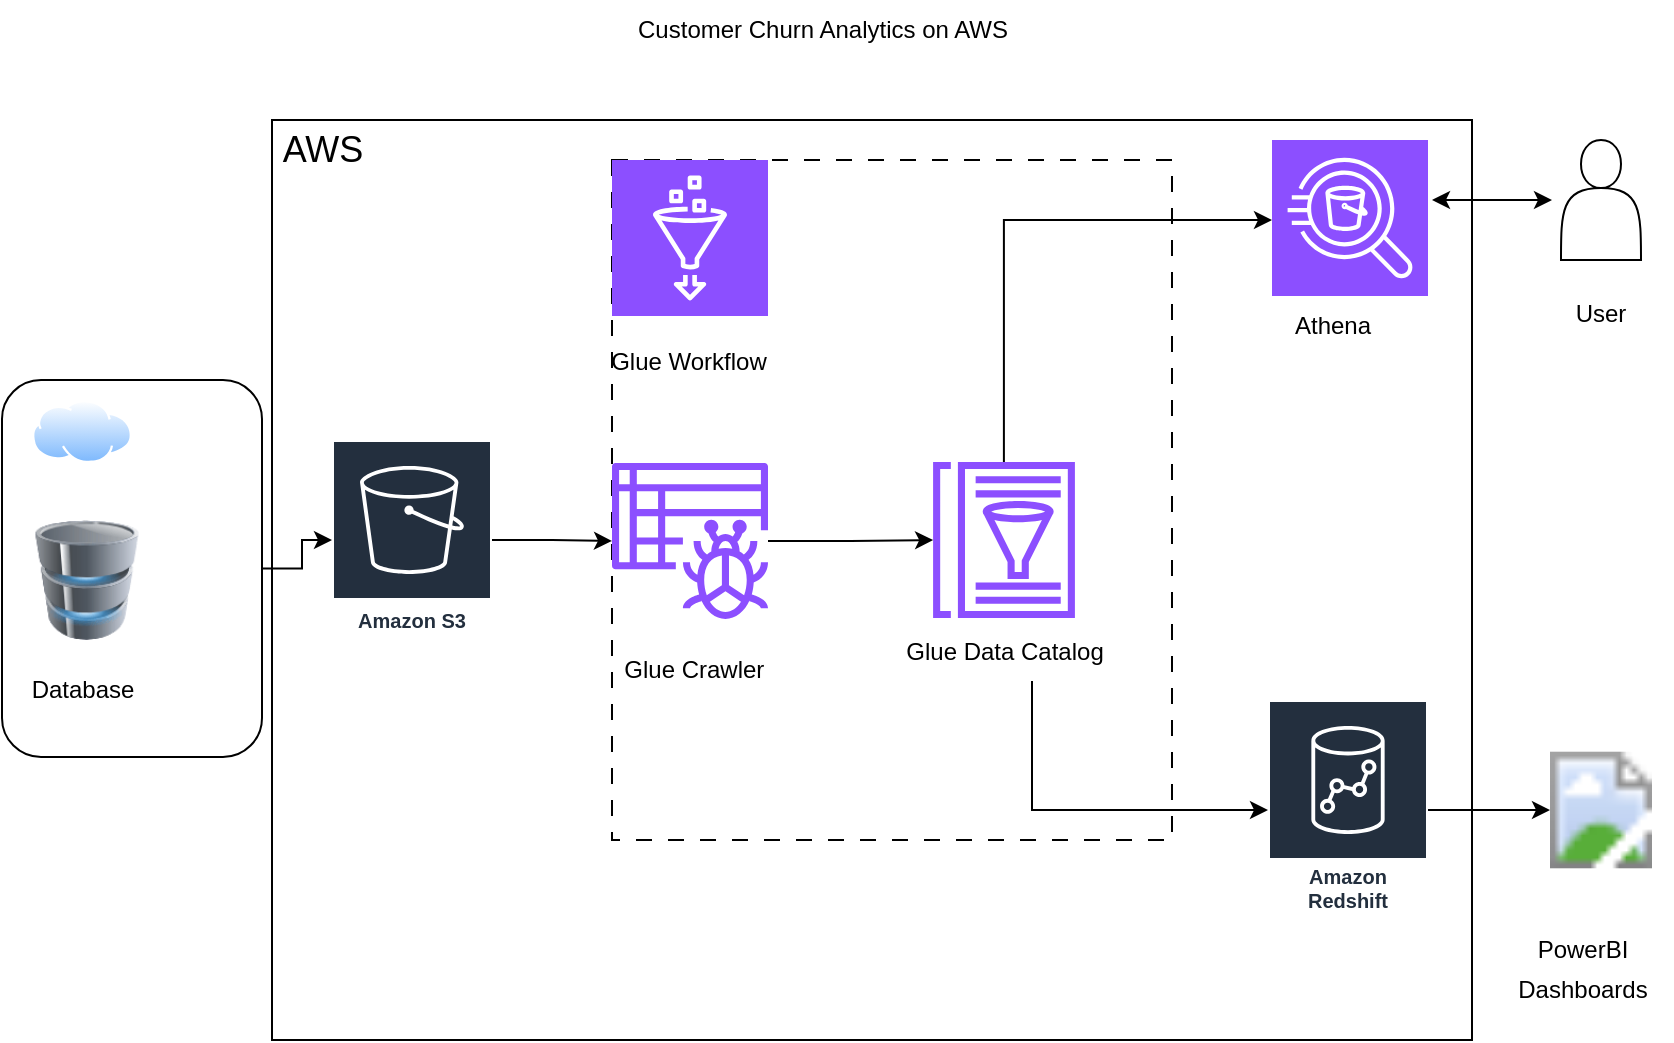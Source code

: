 <mxfile version="28.0.5">
  <diagram name="Page-1" id="8ORMo8Qj18I7dEQ9yNF8">
    <mxGraphModel dx="1418" dy="756" grid="1" gridSize="10" guides="1" tooltips="1" connect="1" arrows="1" fold="1" page="1" pageScale="1" pageWidth="850" pageHeight="1100" math="0" shadow="0">
      <root>
        <mxCell id="0" />
        <mxCell id="1" parent="0" />
        <mxCell id="GAETnPsG9zD3ZWaMMMaf-26" value="" style="rounded=0;whiteSpace=wrap;html=1;fillColor=none;" vertex="1" parent="1">
          <mxGeometry x="150" y="80" width="600" height="460" as="geometry" />
        </mxCell>
        <mxCell id="GAETnPsG9zD3ZWaMMMaf-27" value="" style="rounded=0;whiteSpace=wrap;html=1;dashed=1;dashPattern=8 8;" vertex="1" parent="1">
          <mxGeometry x="320" y="100" width="280" height="340" as="geometry" />
        </mxCell>
        <mxCell id="GAETnPsG9zD3ZWaMMMaf-10" value="" style="rounded=1;whiteSpace=wrap;html=1;fillColor=none;" vertex="1" parent="1">
          <mxGeometry x="15" y="210" width="130" height="188.5" as="geometry" />
        </mxCell>
        <mxCell id="GAETnPsG9zD3ZWaMMMaf-1" value="" style="image;aspect=fixed;perimeter=ellipsePerimeter;html=1;align=center;shadow=0;dashed=0;spacingTop=3;image=img/lib/active_directory/internet_cloud.svg;" vertex="1" parent="1">
          <mxGeometry x="30" y="220" width="50" height="31.5" as="geometry" />
        </mxCell>
        <mxCell id="GAETnPsG9zD3ZWaMMMaf-3" value="" style="image;html=1;image=img/lib/clip_art/computers/Database_128x128.png" vertex="1" parent="1">
          <mxGeometry x="30" y="280" width="55" height="60" as="geometry" />
        </mxCell>
        <mxCell id="GAETnPsG9zD3ZWaMMMaf-15" value="" style="edgeStyle=orthogonalEdgeStyle;rounded=0;orthogonalLoop=1;jettySize=auto;html=1;" edge="1" parent="1" source="GAETnPsG9zD3ZWaMMMaf-4" target="GAETnPsG9zD3ZWaMMMaf-5">
          <mxGeometry relative="1" as="geometry" />
        </mxCell>
        <mxCell id="GAETnPsG9zD3ZWaMMMaf-4" value="Amazon S3" style="sketch=0;outlineConnect=0;fontColor=#232F3E;gradientColor=none;strokeColor=#ffffff;fillColor=#232F3E;dashed=0;verticalLabelPosition=middle;verticalAlign=bottom;align=center;html=1;whiteSpace=wrap;fontSize=10;fontStyle=1;spacing=3;shape=mxgraph.aws4.productIcon;prIcon=mxgraph.aws4.s3;" vertex="1" parent="1">
          <mxGeometry x="180" y="240" width="80" height="100" as="geometry" />
        </mxCell>
        <mxCell id="GAETnPsG9zD3ZWaMMMaf-16" value="" style="edgeStyle=orthogonalEdgeStyle;rounded=0;orthogonalLoop=1;jettySize=auto;html=1;" edge="1" parent="1" source="GAETnPsG9zD3ZWaMMMaf-5" target="GAETnPsG9zD3ZWaMMMaf-7">
          <mxGeometry relative="1" as="geometry" />
        </mxCell>
        <mxCell id="GAETnPsG9zD3ZWaMMMaf-5" value="" style="sketch=0;outlineConnect=0;fontColor=#232F3E;gradientColor=none;fillColor=#8C4FFF;strokeColor=none;dashed=0;verticalLabelPosition=bottom;verticalAlign=top;align=center;html=1;fontSize=12;fontStyle=0;aspect=fixed;pointerEvents=1;shape=mxgraph.aws4.glue_crawlers;" vertex="1" parent="1">
          <mxGeometry x="320" y="251.5" width="78" height="78" as="geometry" />
        </mxCell>
        <mxCell id="GAETnPsG9zD3ZWaMMMaf-6" value="" style="sketch=0;points=[[0,0,0],[0.25,0,0],[0.5,0,0],[0.75,0,0],[1,0,0],[0,1,0],[0.25,1,0],[0.5,1,0],[0.75,1,0],[1,1,0],[0,0.25,0],[0,0.5,0],[0,0.75,0],[1,0.25,0],[1,0.5,0],[1,0.75,0]];outlineConnect=0;fontColor=#232F3E;fillColor=#8C4FFF;strokeColor=#ffffff;dashed=0;verticalLabelPosition=bottom;verticalAlign=top;align=center;html=1;fontSize=12;fontStyle=0;aspect=fixed;shape=mxgraph.aws4.resourceIcon;resIcon=mxgraph.aws4.glue;" vertex="1" parent="1">
          <mxGeometry x="320" y="100" width="78" height="78" as="geometry" />
        </mxCell>
        <mxCell id="GAETnPsG9zD3ZWaMMMaf-18" style="edgeStyle=orthogonalEdgeStyle;rounded=0;orthogonalLoop=1;jettySize=auto;html=1;" edge="1" parent="1" source="GAETnPsG9zD3ZWaMMMaf-7" target="GAETnPsG9zD3ZWaMMMaf-8">
          <mxGeometry relative="1" as="geometry">
            <Array as="points">
              <mxPoint x="516" y="130" />
            </Array>
          </mxGeometry>
        </mxCell>
        <mxCell id="GAETnPsG9zD3ZWaMMMaf-19" style="edgeStyle=orthogonalEdgeStyle;rounded=0;orthogonalLoop=1;jettySize=auto;html=1;" edge="1" parent="1" source="GAETnPsG9zD3ZWaMMMaf-36" target="GAETnPsG9zD3ZWaMMMaf-9">
          <mxGeometry relative="1" as="geometry">
            <Array as="points">
              <mxPoint x="530" y="425" />
            </Array>
          </mxGeometry>
        </mxCell>
        <mxCell id="GAETnPsG9zD3ZWaMMMaf-7" value="" style="sketch=0;outlineConnect=0;fontColor=#232F3E;gradientColor=none;fillColor=#8C4FFF;strokeColor=none;dashed=0;verticalLabelPosition=bottom;verticalAlign=top;align=center;html=1;fontSize=12;fontStyle=0;aspect=fixed;pointerEvents=1;shape=mxgraph.aws4.glue_data_catalog;" vertex="1" parent="1">
          <mxGeometry x="480" y="251" width="72" height="78" as="geometry" />
        </mxCell>
        <mxCell id="GAETnPsG9zD3ZWaMMMaf-8" value="" style="sketch=0;points=[[0,0,0],[0.25,0,0],[0.5,0,0],[0.75,0,0],[1,0,0],[0,1,0],[0.25,1,0],[0.5,1,0],[0.75,1,0],[1,1,0],[0,0.25,0],[0,0.5,0],[0,0.75,0],[1,0.25,0],[1,0.5,0],[1,0.75,0]];outlineConnect=0;fontColor=#232F3E;fillColor=#8C4FFF;strokeColor=#ffffff;dashed=0;verticalLabelPosition=bottom;verticalAlign=top;align=center;html=1;fontSize=12;fontStyle=0;aspect=fixed;shape=mxgraph.aws4.resourceIcon;resIcon=mxgraph.aws4.athena;" vertex="1" parent="1">
          <mxGeometry x="650" y="90" width="78" height="78" as="geometry" />
        </mxCell>
        <mxCell id="GAETnPsG9zD3ZWaMMMaf-14" value="" style="edgeStyle=orthogonalEdgeStyle;rounded=0;orthogonalLoop=1;jettySize=auto;html=1;" edge="1" parent="1" source="GAETnPsG9zD3ZWaMMMaf-10" target="GAETnPsG9zD3ZWaMMMaf-4">
          <mxGeometry relative="1" as="geometry" />
        </mxCell>
        <mxCell id="GAETnPsG9zD3ZWaMMMaf-21" value="" style="edgeStyle=orthogonalEdgeStyle;rounded=0;orthogonalLoop=1;jettySize=auto;html=1;" edge="1" parent="1" source="GAETnPsG9zD3ZWaMMMaf-9" target="GAETnPsG9zD3ZWaMMMaf-11">
          <mxGeometry relative="1" as="geometry" />
        </mxCell>
        <mxCell id="GAETnPsG9zD3ZWaMMMaf-9" value="Amazon Redshift" style="sketch=0;outlineConnect=0;fontColor=#232F3E;gradientColor=none;strokeColor=#ffffff;fillColor=#232F3E;dashed=0;verticalLabelPosition=middle;verticalAlign=bottom;align=center;html=1;whiteSpace=wrap;fontSize=10;fontStyle=1;spacing=3;shape=mxgraph.aws4.productIcon;prIcon=mxgraph.aws4.redshift;" vertex="1" parent="1">
          <mxGeometry x="648" y="370" width="80" height="110" as="geometry" />
        </mxCell>
        <mxCell id="GAETnPsG9zD3ZWaMMMaf-11" value="" style="image;aspect=fixed;html=1;points=[];align=center;fontSize=12;image=img/lib/azure2/power_platform/PowerBI.svg;" vertex="1" parent="1">
          <mxGeometry x="789" y="391" width="51" height="68" as="geometry" />
        </mxCell>
        <mxCell id="GAETnPsG9zD3ZWaMMMaf-12" value="" style="shape=actor;whiteSpace=wrap;html=1;" vertex="1" parent="1">
          <mxGeometry x="794.5" y="90" width="40" height="60" as="geometry" />
        </mxCell>
        <mxCell id="GAETnPsG9zD3ZWaMMMaf-13" value="Customer Churn Analytics on AWS" style="text;html=1;align=center;verticalAlign=middle;resizable=0;points=[];autosize=1;strokeColor=none;fillColor=none;" vertex="1" parent="1">
          <mxGeometry x="320" y="20" width="210" height="30" as="geometry" />
        </mxCell>
        <mxCell id="GAETnPsG9zD3ZWaMMMaf-28" value="" style="shape=image;verticalLabelPosition=bottom;verticalAlign=top;imageAspect=0;aspect=fixed;image=https://apache.org/logos/res/airflow/airflow-1.png" vertex="1" parent="1">
          <mxGeometry x="164.83" y="465" width="155.17" height="60" as="geometry" />
        </mxCell>
        <mxCell id="GAETnPsG9zD3ZWaMMMaf-30" value="" style="endArrow=classic;startArrow=classic;html=1;rounded=0;" edge="1" parent="1">
          <mxGeometry width="50" height="50" relative="1" as="geometry">
            <mxPoint x="730" y="120" as="sourcePoint" />
            <mxPoint x="790" y="120" as="targetPoint" />
          </mxGeometry>
        </mxCell>
        <mxCell id="GAETnPsG9zD3ZWaMMMaf-31" value="User" style="text;html=1;align=center;verticalAlign=middle;resizable=0;points=[];autosize=1;strokeColor=none;fillColor=none;" vertex="1" parent="1">
          <mxGeometry x="789" y="161.5" width="50" height="30" as="geometry" />
        </mxCell>
        <mxCell id="GAETnPsG9zD3ZWaMMMaf-32" value="PowerBI" style="text;html=1;align=center;verticalAlign=middle;resizable=0;points=[];autosize=1;strokeColor=none;fillColor=none;" vertex="1" parent="1">
          <mxGeometry x="770" y="480" width="70" height="30" as="geometry" />
        </mxCell>
        <mxCell id="GAETnPsG9zD3ZWaMMMaf-34" value="AWS" style="text;html=1;align=center;verticalAlign=middle;resizable=0;points=[];autosize=1;strokeColor=none;fillColor=none;fontSize=18;" vertex="1" parent="1">
          <mxGeometry x="145" y="75" width="60" height="40" as="geometry" />
        </mxCell>
        <mxCell id="GAETnPsG9zD3ZWaMMMaf-35" value="Athena" style="text;html=1;align=center;verticalAlign=middle;resizable=0;points=[];autosize=1;strokeColor=none;fillColor=none;" vertex="1" parent="1">
          <mxGeometry x="650" y="168" width="60" height="30" as="geometry" />
        </mxCell>
        <mxCell id="GAETnPsG9zD3ZWaMMMaf-36" value="Glue Data Catalog" style="text;html=1;align=center;verticalAlign=middle;resizable=0;points=[];autosize=1;strokeColor=none;fillColor=none;" vertex="1" parent="1">
          <mxGeometry x="456" y="330.5" width="120" height="30" as="geometry" />
        </mxCell>
        <mxCell id="GAETnPsG9zD3ZWaMMMaf-38" value="&amp;nbsp;Glue Crawler" style="text;html=1;align=center;verticalAlign=middle;resizable=0;points=[];autosize=1;strokeColor=none;fillColor=none;" vertex="1" parent="1">
          <mxGeometry x="309" y="340" width="100" height="30" as="geometry" />
        </mxCell>
        <mxCell id="GAETnPsG9zD3ZWaMMMaf-39" value="Glue Workflow" style="text;html=1;align=center;verticalAlign=middle;resizable=0;points=[];autosize=1;strokeColor=none;fillColor=none;" vertex="1" parent="1">
          <mxGeometry x="308" y="186" width="100" height="30" as="geometry" />
        </mxCell>
        <mxCell id="GAETnPsG9zD3ZWaMMMaf-40" value="Dashboards" style="text;html=1;align=center;verticalAlign=middle;resizable=0;points=[];autosize=1;strokeColor=none;fillColor=none;" vertex="1" parent="1">
          <mxGeometry x="760" y="500" width="90" height="30" as="geometry" />
        </mxCell>
        <mxCell id="GAETnPsG9zD3ZWaMMMaf-41" value="Database" style="text;html=1;align=center;verticalAlign=middle;resizable=0;points=[];autosize=1;strokeColor=none;fillColor=none;" vertex="1" parent="1">
          <mxGeometry x="20" y="350" width="70" height="30" as="geometry" />
        </mxCell>
      </root>
    </mxGraphModel>
  </diagram>
</mxfile>
